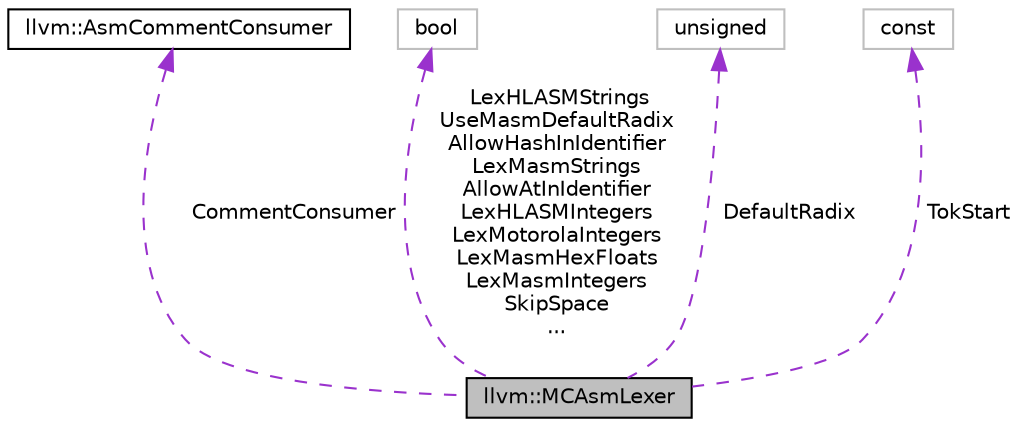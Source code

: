 digraph "llvm::MCAsmLexer"
{
 // LATEX_PDF_SIZE
  bgcolor="transparent";
  edge [fontname="Helvetica",fontsize="10",labelfontname="Helvetica",labelfontsize="10"];
  node [fontname="Helvetica",fontsize="10",shape=record];
  Node1 [label="llvm::MCAsmLexer",height=0.2,width=0.4,color="black", fillcolor="grey75", style="filled", fontcolor="black",tooltip="Generic assembler lexer interface, for use by target specific assembly lexers."];
  Node2 -> Node1 [dir="back",color="darkorchid3",fontsize="10",style="dashed",label=" CommentConsumer" ,fontname="Helvetica"];
  Node2 [label="llvm::AsmCommentConsumer",height=0.2,width=0.4,color="black",URL="$classllvm_1_1AsmCommentConsumer.html",tooltip="A callback class which is notified of each comment in an assembly file as it is lexed."];
  Node3 -> Node1 [dir="back",color="darkorchid3",fontsize="10",style="dashed",label=" LexHLASMStrings\nUseMasmDefaultRadix\nAllowHashInIdentifier\nLexMasmStrings\nAllowAtInIdentifier\nLexHLASMIntegers\nLexMotorolaIntegers\nLexMasmHexFloats\nLexMasmIntegers\nSkipSpace\n..." ,fontname="Helvetica"];
  Node3 [label="bool",height=0.2,width=0.4,color="grey75",tooltip=" "];
  Node4 -> Node1 [dir="back",color="darkorchid3",fontsize="10",style="dashed",label=" DefaultRadix" ,fontname="Helvetica"];
  Node4 [label="unsigned",height=0.2,width=0.4,color="grey75",tooltip=" "];
  Node5 -> Node1 [dir="back",color="darkorchid3",fontsize="10",style="dashed",label=" TokStart" ,fontname="Helvetica"];
  Node5 [label="const",height=0.2,width=0.4,color="grey75",tooltip=" "];
}
